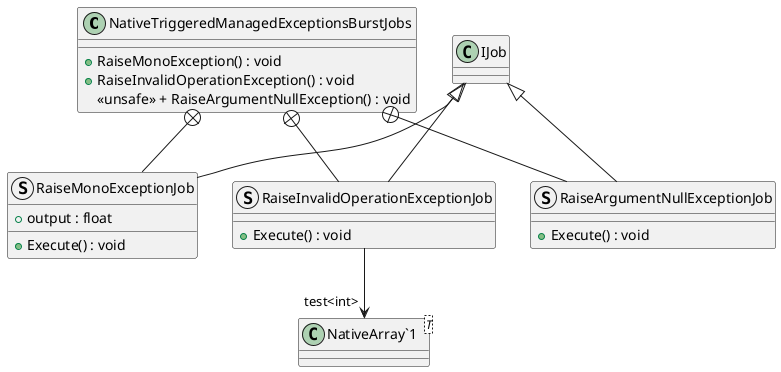 @startuml
class NativeTriggeredManagedExceptionsBurstJobs {
    + RaiseMonoException() : void
    + RaiseInvalidOperationException() : void
    <<unsafe>> + RaiseArgumentNullException() : void
}
struct RaiseMonoExceptionJob {
    + output : float
    + Execute() : void
}
struct RaiseInvalidOperationExceptionJob {
    + Execute() : void
}
struct RaiseArgumentNullExceptionJob {
    + Execute() : void
}
class "NativeArray`1"<T> {
}
NativeTriggeredManagedExceptionsBurstJobs +-- RaiseMonoExceptionJob
IJob <|-- RaiseMonoExceptionJob
NativeTriggeredManagedExceptionsBurstJobs +-- RaiseInvalidOperationExceptionJob
IJob <|-- RaiseInvalidOperationExceptionJob
RaiseInvalidOperationExceptionJob --> "test<int>" "NativeArray`1"
NativeTriggeredManagedExceptionsBurstJobs +-- RaiseArgumentNullExceptionJob
IJob <|-- RaiseArgumentNullExceptionJob
@enduml
